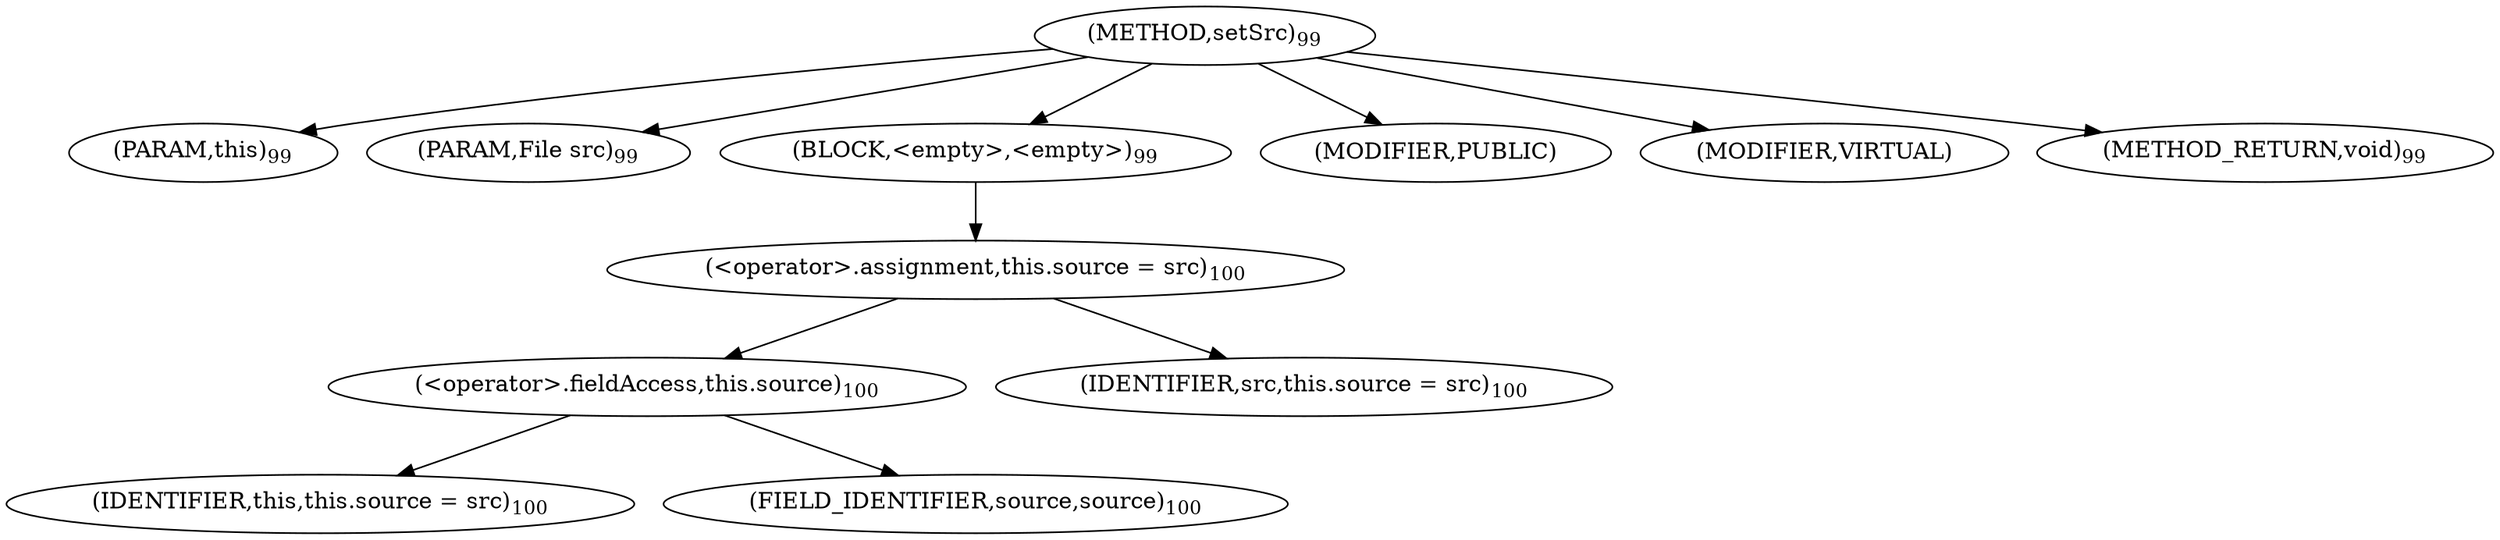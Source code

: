 digraph "setSrc" {  
"55" [label = <(METHOD,setSrc)<SUB>99</SUB>> ]
"56" [label = <(PARAM,this)<SUB>99</SUB>> ]
"57" [label = <(PARAM,File src)<SUB>99</SUB>> ]
"58" [label = <(BLOCK,&lt;empty&gt;,&lt;empty&gt;)<SUB>99</SUB>> ]
"59" [label = <(&lt;operator&gt;.assignment,this.source = src)<SUB>100</SUB>> ]
"60" [label = <(&lt;operator&gt;.fieldAccess,this.source)<SUB>100</SUB>> ]
"61" [label = <(IDENTIFIER,this,this.source = src)<SUB>100</SUB>> ]
"62" [label = <(FIELD_IDENTIFIER,source,source)<SUB>100</SUB>> ]
"63" [label = <(IDENTIFIER,src,this.source = src)<SUB>100</SUB>> ]
"64" [label = <(MODIFIER,PUBLIC)> ]
"65" [label = <(MODIFIER,VIRTUAL)> ]
"66" [label = <(METHOD_RETURN,void)<SUB>99</SUB>> ]
  "55" -> "56" 
  "55" -> "57" 
  "55" -> "58" 
  "55" -> "64" 
  "55" -> "65" 
  "55" -> "66" 
  "58" -> "59" 
  "59" -> "60" 
  "59" -> "63" 
  "60" -> "61" 
  "60" -> "62" 
}
